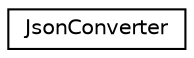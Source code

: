 digraph "Graphical Class Hierarchy"
{
 // INTERACTIVE_SVG=YES
 // LATEX_PDF_SIZE
  edge [fontname="Helvetica",fontsize="10",labelfontname="Helvetica",labelfontsize="10"];
  node [fontname="Helvetica",fontsize="10",shape=record];
  rankdir="LR";
  Node0 [label="JsonConverter",height=0.2,width=0.4,color="black", fillcolor="white", style="filled",URL="$class_json_converter.html",tooltip=" "];
}
